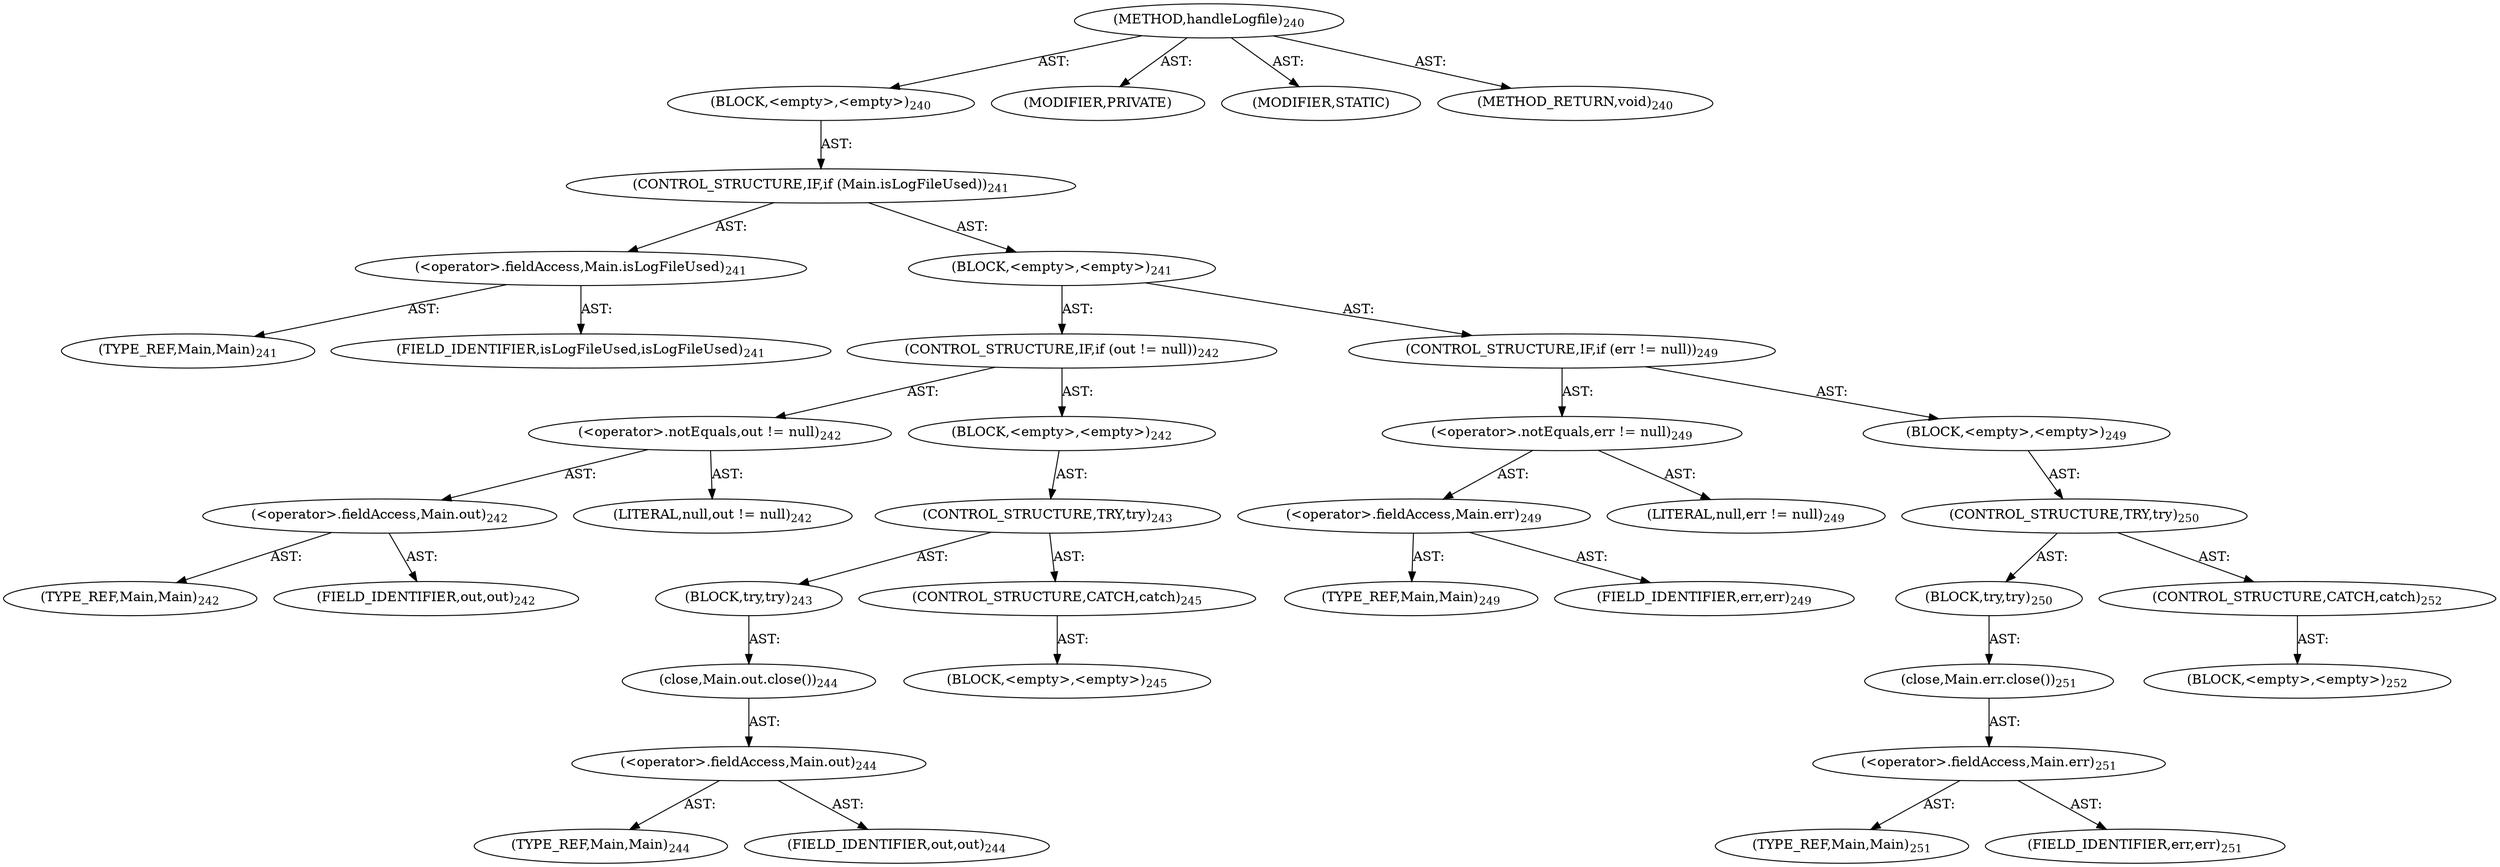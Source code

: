 digraph "handleLogfile" {  
"111669149699" [label = <(METHOD,handleLogfile)<SUB>240</SUB>> ]
"25769803789" [label = <(BLOCK,&lt;empty&gt;,&lt;empty&gt;)<SUB>240</SUB>> ]
"47244640266" [label = <(CONTROL_STRUCTURE,IF,if (Main.isLogFileUsed))<SUB>241</SUB>> ]
"30064771108" [label = <(&lt;operator&gt;.fieldAccess,Main.isLogFileUsed)<SUB>241</SUB>> ]
"180388626434" [label = <(TYPE_REF,Main,Main)<SUB>241</SUB>> ]
"55834574852" [label = <(FIELD_IDENTIFIER,isLogFileUsed,isLogFileUsed)<SUB>241</SUB>> ]
"25769803790" [label = <(BLOCK,&lt;empty&gt;,&lt;empty&gt;)<SUB>241</SUB>> ]
"47244640267" [label = <(CONTROL_STRUCTURE,IF,if (out != null))<SUB>242</SUB>> ]
"30064771109" [label = <(&lt;operator&gt;.notEquals,out != null)<SUB>242</SUB>> ]
"30064771110" [label = <(&lt;operator&gt;.fieldAccess,Main.out)<SUB>242</SUB>> ]
"180388626435" [label = <(TYPE_REF,Main,Main)<SUB>242</SUB>> ]
"55834574853" [label = <(FIELD_IDENTIFIER,out,out)<SUB>242</SUB>> ]
"90194313221" [label = <(LITERAL,null,out != null)<SUB>242</SUB>> ]
"25769803791" [label = <(BLOCK,&lt;empty&gt;,&lt;empty&gt;)<SUB>242</SUB>> ]
"47244640268" [label = <(CONTROL_STRUCTURE,TRY,try)<SUB>243</SUB>> ]
"25769803792" [label = <(BLOCK,try,try)<SUB>243</SUB>> ]
"30064771111" [label = <(close,Main.out.close())<SUB>244</SUB>> ]
"30064771112" [label = <(&lt;operator&gt;.fieldAccess,Main.out)<SUB>244</SUB>> ]
"180388626436" [label = <(TYPE_REF,Main,Main)<SUB>244</SUB>> ]
"55834574854" [label = <(FIELD_IDENTIFIER,out,out)<SUB>244</SUB>> ]
"47244640269" [label = <(CONTROL_STRUCTURE,CATCH,catch)<SUB>245</SUB>> ]
"25769803793" [label = <(BLOCK,&lt;empty&gt;,&lt;empty&gt;)<SUB>245</SUB>> ]
"47244640270" [label = <(CONTROL_STRUCTURE,IF,if (err != null))<SUB>249</SUB>> ]
"30064771113" [label = <(&lt;operator&gt;.notEquals,err != null)<SUB>249</SUB>> ]
"30064771114" [label = <(&lt;operator&gt;.fieldAccess,Main.err)<SUB>249</SUB>> ]
"180388626437" [label = <(TYPE_REF,Main,Main)<SUB>249</SUB>> ]
"55834574855" [label = <(FIELD_IDENTIFIER,err,err)<SUB>249</SUB>> ]
"90194313222" [label = <(LITERAL,null,err != null)<SUB>249</SUB>> ]
"25769803794" [label = <(BLOCK,&lt;empty&gt;,&lt;empty&gt;)<SUB>249</SUB>> ]
"47244640271" [label = <(CONTROL_STRUCTURE,TRY,try)<SUB>250</SUB>> ]
"25769803795" [label = <(BLOCK,try,try)<SUB>250</SUB>> ]
"30064771115" [label = <(close,Main.err.close())<SUB>251</SUB>> ]
"30064771116" [label = <(&lt;operator&gt;.fieldAccess,Main.err)<SUB>251</SUB>> ]
"180388626438" [label = <(TYPE_REF,Main,Main)<SUB>251</SUB>> ]
"55834574856" [label = <(FIELD_IDENTIFIER,err,err)<SUB>251</SUB>> ]
"47244640272" [label = <(CONTROL_STRUCTURE,CATCH,catch)<SUB>252</SUB>> ]
"25769803796" [label = <(BLOCK,&lt;empty&gt;,&lt;empty&gt;)<SUB>252</SUB>> ]
"133143986203" [label = <(MODIFIER,PRIVATE)> ]
"133143986204" [label = <(MODIFIER,STATIC)> ]
"128849018883" [label = <(METHOD_RETURN,void)<SUB>240</SUB>> ]
  "111669149699" -> "25769803789"  [ label = "AST: "] 
  "111669149699" -> "133143986203"  [ label = "AST: "] 
  "111669149699" -> "133143986204"  [ label = "AST: "] 
  "111669149699" -> "128849018883"  [ label = "AST: "] 
  "25769803789" -> "47244640266"  [ label = "AST: "] 
  "47244640266" -> "30064771108"  [ label = "AST: "] 
  "47244640266" -> "25769803790"  [ label = "AST: "] 
  "30064771108" -> "180388626434"  [ label = "AST: "] 
  "30064771108" -> "55834574852"  [ label = "AST: "] 
  "25769803790" -> "47244640267"  [ label = "AST: "] 
  "25769803790" -> "47244640270"  [ label = "AST: "] 
  "47244640267" -> "30064771109"  [ label = "AST: "] 
  "47244640267" -> "25769803791"  [ label = "AST: "] 
  "30064771109" -> "30064771110"  [ label = "AST: "] 
  "30064771109" -> "90194313221"  [ label = "AST: "] 
  "30064771110" -> "180388626435"  [ label = "AST: "] 
  "30064771110" -> "55834574853"  [ label = "AST: "] 
  "25769803791" -> "47244640268"  [ label = "AST: "] 
  "47244640268" -> "25769803792"  [ label = "AST: "] 
  "47244640268" -> "47244640269"  [ label = "AST: "] 
  "25769803792" -> "30064771111"  [ label = "AST: "] 
  "30064771111" -> "30064771112"  [ label = "AST: "] 
  "30064771112" -> "180388626436"  [ label = "AST: "] 
  "30064771112" -> "55834574854"  [ label = "AST: "] 
  "47244640269" -> "25769803793"  [ label = "AST: "] 
  "47244640270" -> "30064771113"  [ label = "AST: "] 
  "47244640270" -> "25769803794"  [ label = "AST: "] 
  "30064771113" -> "30064771114"  [ label = "AST: "] 
  "30064771113" -> "90194313222"  [ label = "AST: "] 
  "30064771114" -> "180388626437"  [ label = "AST: "] 
  "30064771114" -> "55834574855"  [ label = "AST: "] 
  "25769803794" -> "47244640271"  [ label = "AST: "] 
  "47244640271" -> "25769803795"  [ label = "AST: "] 
  "47244640271" -> "47244640272"  [ label = "AST: "] 
  "25769803795" -> "30064771115"  [ label = "AST: "] 
  "30064771115" -> "30064771116"  [ label = "AST: "] 
  "30064771116" -> "180388626438"  [ label = "AST: "] 
  "30064771116" -> "55834574856"  [ label = "AST: "] 
  "47244640272" -> "25769803796"  [ label = "AST: "] 
}

